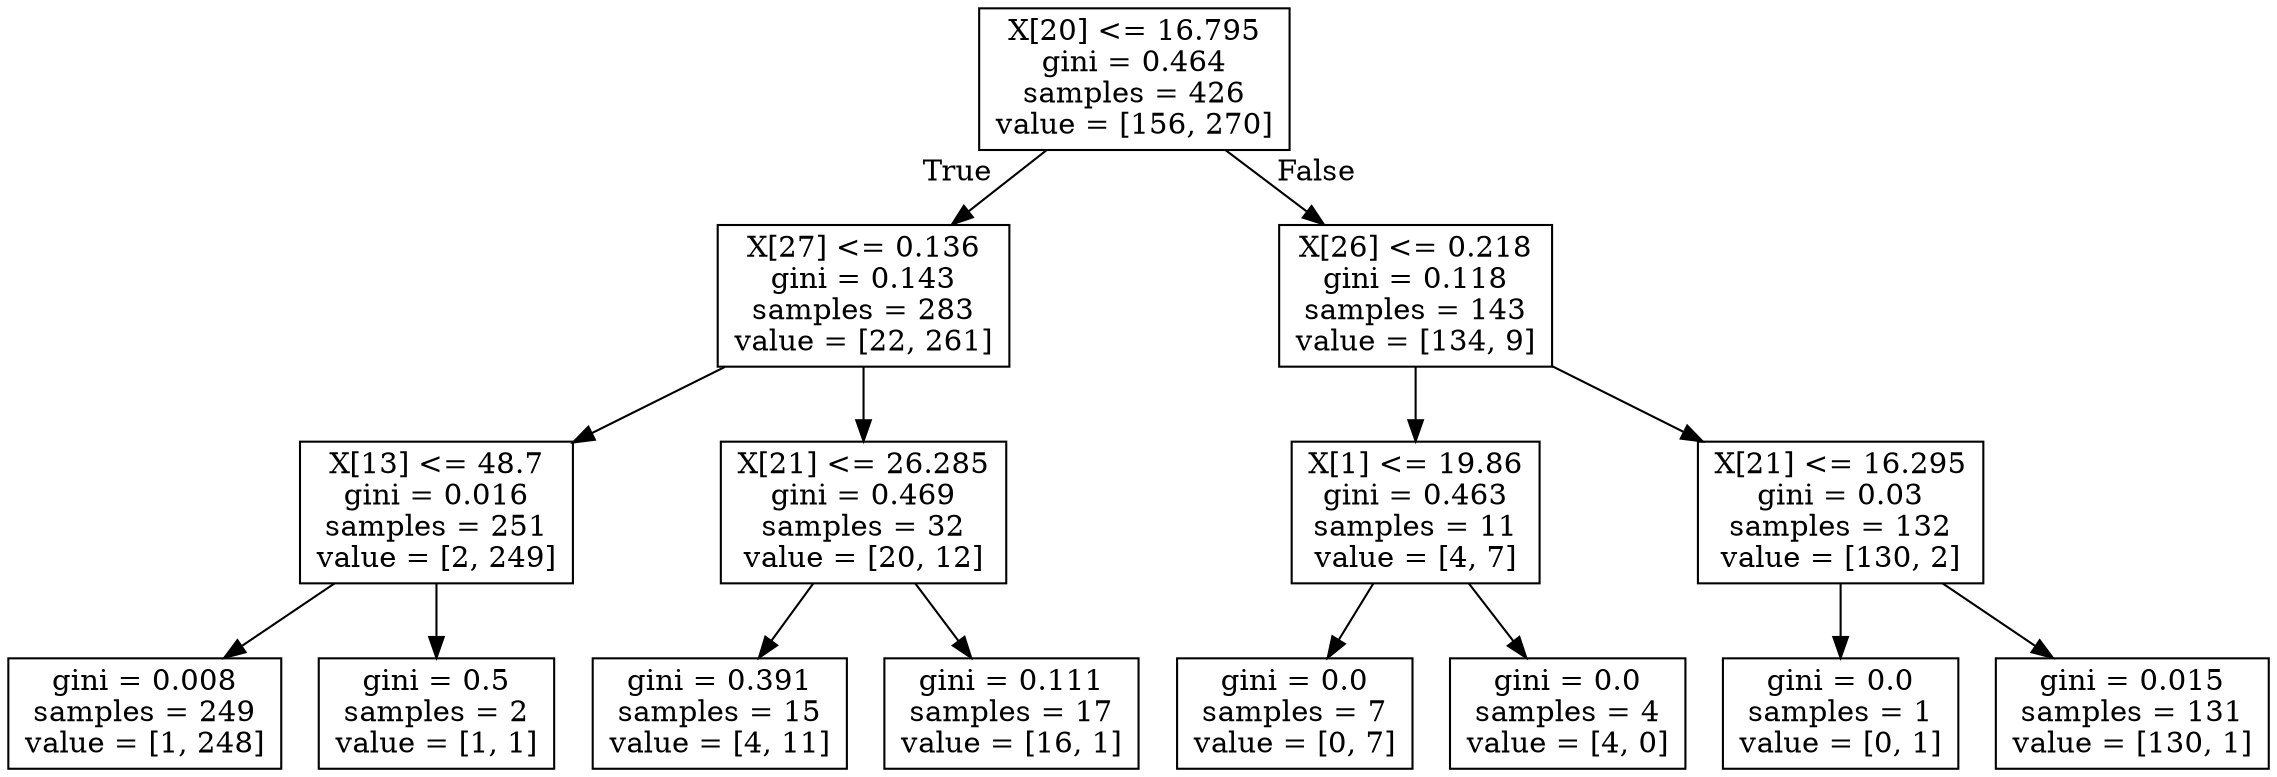 digraph Tree {
node [shape=box] ;
0 [label="X[20] <= 16.795\ngini = 0.464\nsamples = 426\nvalue = [156, 270]"] ;
1 [label="X[27] <= 0.136\ngini = 0.143\nsamples = 283\nvalue = [22, 261]"] ;
0 -> 1 [labeldistance=2.5, labelangle=45, headlabel="True"] ;
2 [label="X[13] <= 48.7\ngini = 0.016\nsamples = 251\nvalue = [2, 249]"] ;
1 -> 2 ;
3 [label="gini = 0.008\nsamples = 249\nvalue = [1, 248]"] ;
2 -> 3 ;
4 [label="gini = 0.5\nsamples = 2\nvalue = [1, 1]"] ;
2 -> 4 ;
5 [label="X[21] <= 26.285\ngini = 0.469\nsamples = 32\nvalue = [20, 12]"] ;
1 -> 5 ;
6 [label="gini = 0.391\nsamples = 15\nvalue = [4, 11]"] ;
5 -> 6 ;
7 [label="gini = 0.111\nsamples = 17\nvalue = [16, 1]"] ;
5 -> 7 ;
8 [label="X[26] <= 0.218\ngini = 0.118\nsamples = 143\nvalue = [134, 9]"] ;
0 -> 8 [labeldistance=2.5, labelangle=-45, headlabel="False"] ;
9 [label="X[1] <= 19.86\ngini = 0.463\nsamples = 11\nvalue = [4, 7]"] ;
8 -> 9 ;
10 [label="gini = 0.0\nsamples = 7\nvalue = [0, 7]"] ;
9 -> 10 ;
11 [label="gini = 0.0\nsamples = 4\nvalue = [4, 0]"] ;
9 -> 11 ;
12 [label="X[21] <= 16.295\ngini = 0.03\nsamples = 132\nvalue = [130, 2]"] ;
8 -> 12 ;
13 [label="gini = 0.0\nsamples = 1\nvalue = [0, 1]"] ;
12 -> 13 ;
14 [label="gini = 0.015\nsamples = 131\nvalue = [130, 1]"] ;
12 -> 14 ;
}
